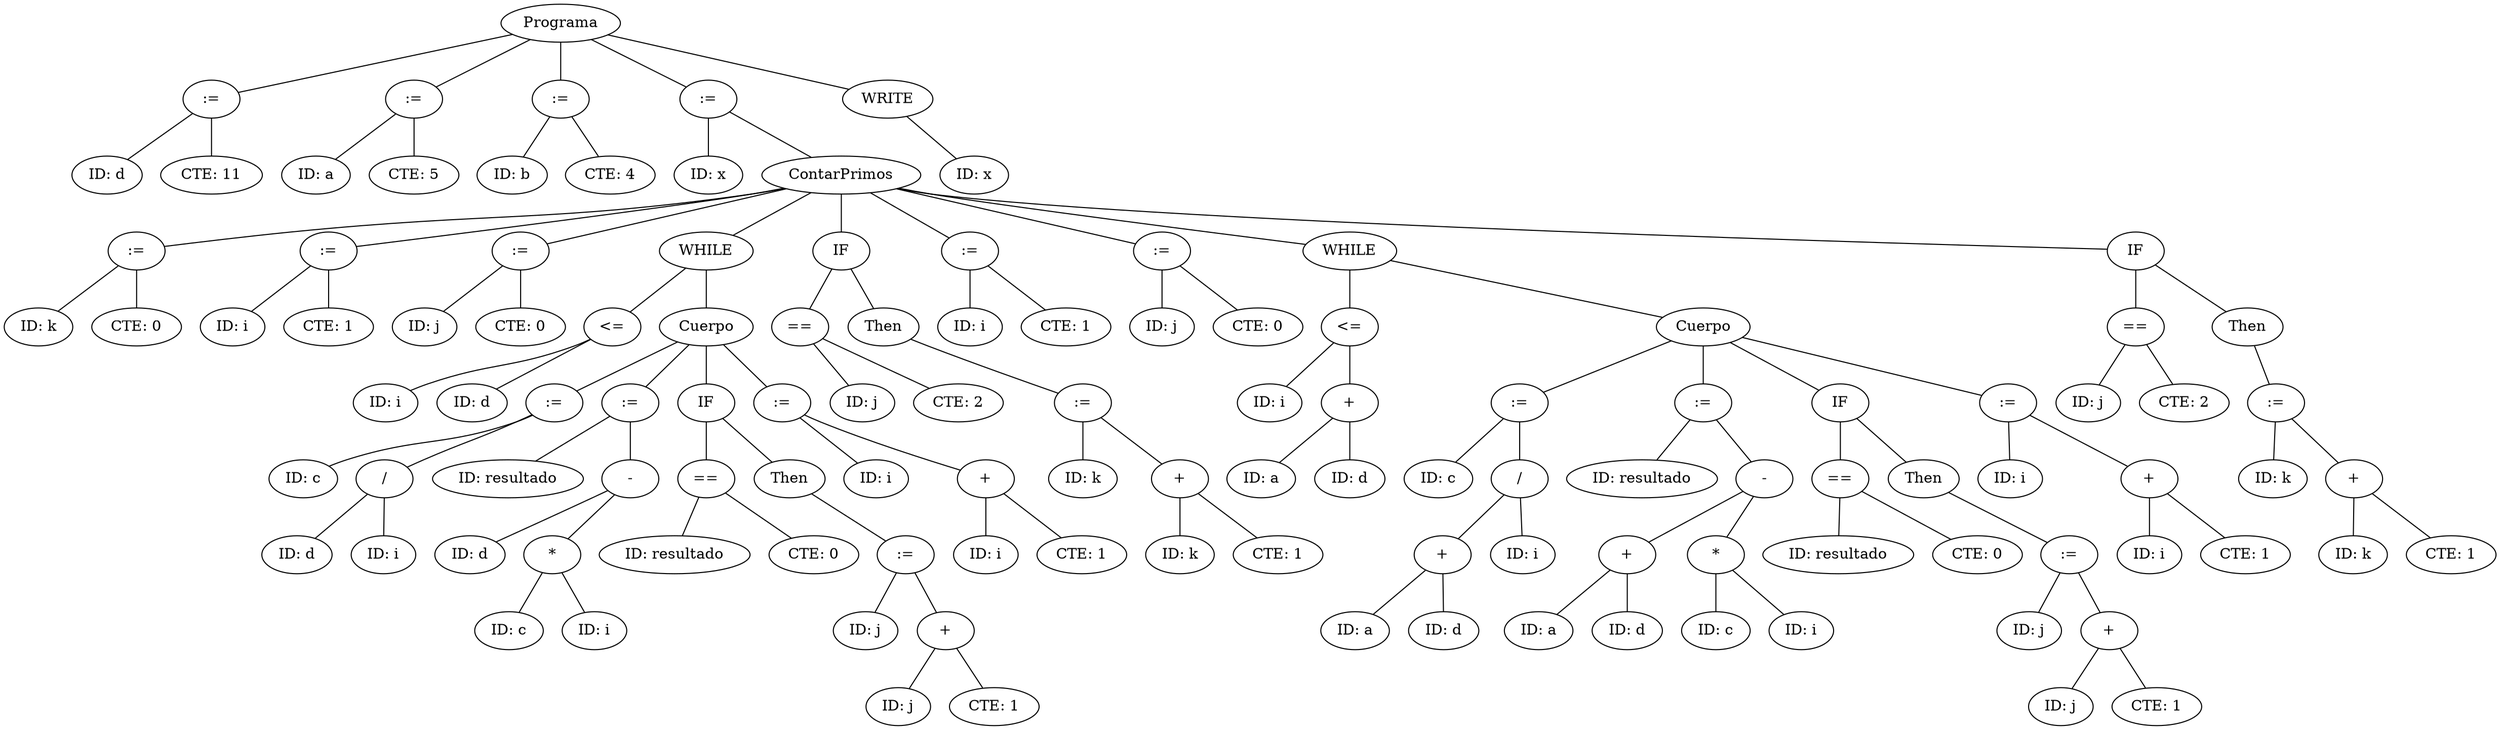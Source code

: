 graph G {nodo_programa [label="Programa"]
nodo_2043035674 [label=":="]
nodo_programa -- nodo_2043035674
nodo_1163276184 [label="ID: d"]
nodo_2043035674 -- nodo_1163276184
nodo_1264862683 [label="CTE: 11"]
nodo_2043035674 -- nodo_1264862683
nodo_314964486 [label=":="]
nodo_programa -- nodo_314964486
nodo_666905728 [label="ID: a"]
nodo_314964486 -- nodo_666905728
nodo_1394535695 [label="CTE: 5"]
nodo_314964486 -- nodo_1394535695
nodo_985473066 [label=":="]
nodo_programa -- nodo_985473066
nodo_118880433 [label="ID: b"]
nodo_985473066 -- nodo_118880433
nodo_563568895 [label="CTE: 4"]
nodo_985473066 -- nodo_563568895
nodo_96835415 [label=":="]
nodo_programa -- nodo_96835415
nodo_1454001077 [label="ID: x"]
nodo_96835415 -- nodo_1454001077
nodo_2119360929 [label="ContarPrimos"]
nodo_96835415 -- nodo_2119360929
nodo_1691936268 [label=":="]
nodo_2119360929 -- nodo_1691936268
nodo_1292810991 [label="ID: k"]
nodo_1691936268 -- nodo_1292810991
nodo_1241364248 [label="CTE: 0"]
nodo_1691936268 -- nodo_1241364248
nodo_541792367 [label=":="]
nodo_2119360929 -- nodo_541792367
nodo_50361068 [label="ID: i"]
nodo_541792367 -- nodo_50361068
nodo_996243873 [label="CTE: 1"]
nodo_541792367 -- nodo_996243873
nodo_520113314 [label=":="]
nodo_2119360929 -- nodo_520113314
nodo_1743824717 [label="ID: j"]
nodo_520113314 -- nodo_1743824717
nodo_1743203917 [label="CTE: 0"]
nodo_520113314 -- nodo_1743203917
nodo_1467740001 [label="WHILE"]
nodo_2119360929 -- nodo_1467740001
nodo_1241762928 [label="<="]
nodo_1467740001 -- nodo_1241762928
nodo_673960114 [label="ID: i"]
nodo_1241762928 -- nodo_673960114
nodo_1986004668 [label="ID: d"]
nodo_1241762928 -- nodo_1986004668
nodo_2120810486 [label="Cuerpo"]
nodo_1467740001 -- nodo_2120810486
nodo_719113223 [label=":="]
nodo_2120810486 -- nodo_719113223
nodo_1543776174 [label="ID: c"]
nodo_719113223 -- nodo_1543776174
nodo_715628404 [label="/"]
nodo_719113223 -- nodo_715628404
nodo_327766681 [label="ID: d"]
nodo_715628404 -- nodo_327766681
nodo_1610160155 [label="ID: i"]
nodo_715628404 -- nodo_1610160155
nodo_582839581 [label=":="]
nodo_2120810486 -- nodo_582839581
nodo_880220673 [label="ID: resultado"]
nodo_582839581 -- nodo_880220673
nodo_1832098700 [label="-"]
nodo_582839581 -- nodo_1832098700
nodo_2048749553 [label="ID: d"]
nodo_1832098700 -- nodo_2048749553
nodo_864104490 [label="*"]
nodo_1832098700 -- nodo_864104490
nodo_1068139337 [label="ID: c"]
nodo_864104490 -- nodo_1068139337
nodo_1320452299 [label="ID: i"]
nodo_864104490 -- nodo_1320452299
nodo_1598491659 [label="IF"]
nodo_2120810486 -- nodo_1598491659
nodo_1702721449 [label="=="]
nodo_1598491659 -- nodo_1702721449
nodo_237375620 [label="ID: resultado"]
nodo_1702721449 -- nodo_237375620
nodo_1686010707 [label="CTE: 0"]
nodo_1702721449 -- nodo_1686010707
nodo_62788739 [label="Then"]
nodo_1598491659 -- nodo_62788739
nodo_225504098 [label=":="]
nodo_62788739 -- nodo_225504098
nodo_871135352 [label="ID: j"]
nodo_225504098 -- nodo_871135352
nodo_610220469 [label="+"]
nodo_225504098 -- nodo_610220469
nodo_1471556529 [label="ID: j"]
nodo_610220469 -- nodo_1471556529
nodo_1561846238 [label="CTE: 1"]
nodo_610220469 -- nodo_1561846238
nodo_224951740 [label=":="]
nodo_2120810486 -- nodo_224951740
nodo_1344765749 [label="ID: i"]
nodo_224951740 -- nodo_1344765749
nodo_917122339 [label="+"]
nodo_224951740 -- nodo_917122339
nodo_1414607673 [label="ID: i"]
nodo_917122339 -- nodo_1414607673
nodo_446308754 [label="CTE: 1"]
nodo_917122339 -- nodo_446308754
nodo_1907305251 [label="IF"]
nodo_2119360929 -- nodo_1907305251
nodo_378258176 [label="=="]
nodo_1907305251 -- nodo_378258176
nodo_1268707859 [label="ID: j"]
nodo_378258176 -- nodo_1268707859
nodo_12831811 [label="CTE: 2"]
nodo_378258176 -- nodo_12831811
nodo_146606411 [label="Then"]
nodo_1907305251 -- nodo_146606411
nodo_1080445087 [label=":="]
nodo_146606411 -- nodo_1080445087
nodo_2085893354 [label="ID: k"]
nodo_1080445087 -- nodo_2085893354
nodo_1659592439 [label="+"]
nodo_1080445087 -- nodo_1659592439
nodo_41739440 [label="ID: k"]
nodo_1659592439 -- nodo_41739440
nodo_1890346704 [label="CTE: 1"]
nodo_1659592439 -- nodo_1890346704
nodo_755171147 [label=":="]
nodo_2119360929 -- nodo_755171147
nodo_363200762 [label="ID: i"]
nodo_755171147 -- nodo_363200762
nodo_1889152922 [label="CTE: 1"]
nodo_755171147 -- nodo_1889152922
nodo_1662209471 [label=":="]
nodo_2119360929 -- nodo_1662209471
nodo_1506872881 [label="ID: j"]
nodo_1662209471 -- nodo_1506872881
nodo_2094359585 [label="CTE: 0"]
nodo_1662209471 -- nodo_2094359585
nodo_1561490142 [label="WHILE"]
nodo_2119360929 -- nodo_1561490142
nodo_605401718 [label="<="]
nodo_1561490142 -- nodo_605401718
nodo_1977913411 [label="ID: i"]
nodo_605401718 -- nodo_1977913411
nodo_583468722 [label="+"]
nodo_605401718 -- nodo_583468722
nodo_1821185206 [label="ID: a"]
nodo_583468722 -- nodo_1821185206
nodo_1703058771 [label="ID: d"]
nodo_583468722 -- nodo_1703058771
nodo_884305704 [label="Cuerpo"]
nodo_1561490142 -- nodo_884305704
nodo_786242970 [label=":="]
nodo_884305704 -- nodo_786242970
nodo_720475219 [label="ID: c"]
nodo_786242970 -- nodo_720475219
nodo_1533607003 [label="/"]
nodo_786242970 -- nodo_1533607003
nodo_1153106993 [label="+"]
nodo_1533607003 -- nodo_1153106993
nodo_38592753 [label="ID: a"]
nodo_1153106993 -- nodo_38592753
nodo_616153063 [label="ID: d"]
nodo_1153106993 -- nodo_616153063
nodo_950994191 [label="ID: i"]
nodo_1533607003 -- nodo_950994191
nodo_606672039 [label=":="]
nodo_884305704 -- nodo_606672039
nodo_1090991035 [label="ID: resultado"]
nodo_606672039 -- nodo_1090991035
nodo_673774331 [label="-"]
nodo_606672039 -- nodo_673774331
nodo_1760494988 [label="+"]
nodo_673774331 -- nodo_1760494988
nodo_68134938 [label="ID: a"]
nodo_1760494988 -- nodo_68134938
nodo_2095962571 [label="ID: d"]
nodo_1760494988 -- nodo_2095962571
nodo_326962063 [label="*"]
nodo_673774331 -- nodo_326962063
nodo_61779721 [label="ID: c"]
nodo_326962063 -- nodo_61779721
nodo_2056820766 [label="ID: i"]
nodo_326962063 -- nodo_2056820766
nodo_1755919623 [label="IF"]
nodo_884305704 -- nodo_1755919623
nodo_326331118 [label="=="]
nodo_1755919623 -- nodo_326331118
nodo_1708345710 [label="ID: resultado"]
nodo_326331118 -- nodo_1708345710
nodo_1530226082 [label="CTE: 0"]
nodo_326331118 -- nodo_1530226082
nodo_2048221902 [label="Then"]
nodo_1755919623 -- nodo_2048221902
nodo_1916359544 [label=":="]
nodo_2048221902 -- nodo_1916359544
nodo_232717416 [label="ID: j"]
nodo_1916359544 -- nodo_232717416
nodo_2100727812 [label="+"]
nodo_1916359544 -- nodo_2100727812
nodo_753180286 [label="ID: j"]
nodo_2100727812 -- nodo_753180286
nodo_352233993 [label="CTE: 1"]
nodo_2100727812 -- nodo_352233993
nodo_1849243970 [label=":="]
nodo_884305704 -- nodo_1849243970
nodo_667300401 [label="ID: i"]
nodo_1849243970 -- nodo_667300401
nodo_802770905 [label="+"]
nodo_1849243970 -- nodo_802770905
nodo_1310066377 [label="ID: i"]
nodo_802770905 -- nodo_1310066377
nodo_1765987680 [label="CTE: 1"]
nodo_802770905 -- nodo_1765987680
nodo_2130912707 [label="IF"]
nodo_2119360929 -- nodo_2130912707
nodo_440474237 [label="=="]
nodo_2130912707 -- nodo_440474237
nodo_1688172466 [label="ID: j"]
nodo_440474237 -- nodo_1688172466
nodo_461985684 [label="CTE: 2"]
nodo_440474237 -- nodo_461985684
nodo_2101494811 [label="Then"]
nodo_2130912707 -- nodo_2101494811
nodo_1875000124 [label=":="]
nodo_2101494811 -- nodo_1875000124
nodo_1895818129 [label="ID: k"]
nodo_1875000124 -- nodo_1895818129
nodo_563822573 [label="+"]
nodo_1875000124 -- nodo_563822573
nodo_1310119257 [label="ID: k"]
nodo_563822573 -- nodo_1310119257
nodo_821238908 [label="CTE: 1"]
nodo_563822573 -- nodo_821238908
nodo_1059029656 [label="WRITE"]
nodo_programa -- nodo_1059029656
nodo_1191421633 [label="ID: x"]
nodo_1059029656 -- nodo_1191421633
}

